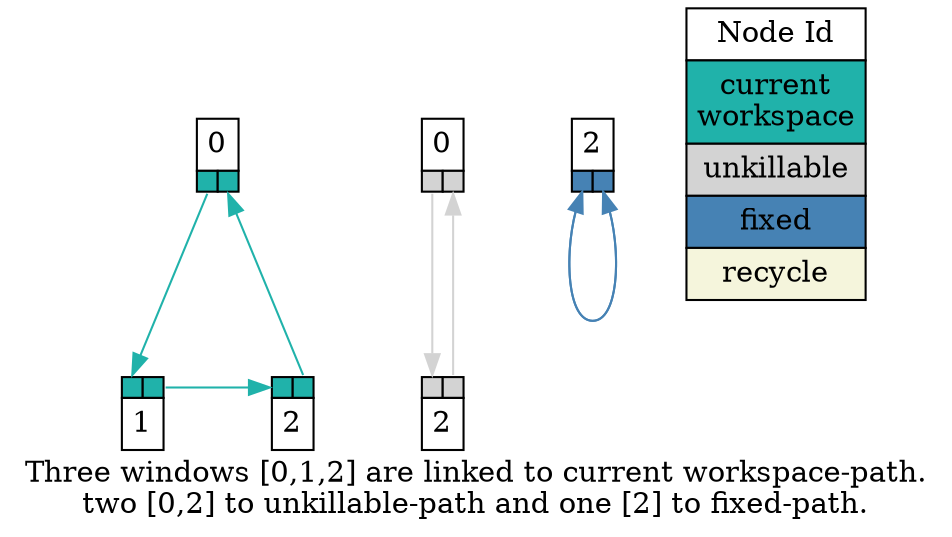 digraph ports {
    { rank=same;n0;n3;n5;note}
    { rank=same;n1;n2;n4;}
    splines=polyline;
    n0 [shape=none,margin=0,label=<
    <table border="0" cellborder="1" cellspacing="0" cellpadding="4">
        <tr>
            <td colspan="2">0</td>
        </tr>
        <tr>
            <td port="1" bgcolor="lightseagreen"></td>
            <td port="2" bgcolor="lightseagreen"></td>
        </tr>
    </table>>];
    n1 [shape=none,margin=0,label=<
    <table border="0" cellborder="1" cellspacing="0" cellpadding="4">
        <tr>
            <td port="1" bgcolor="lightseagreen"></td>
            <td port="2" bgcolor="lightseagreen"></td>
        </tr>
        <tr>
            <td colspan="2">1</td>
        </tr>
    </table>>];
    n2 [shape=none,margin=0,label=<
    <table border="0" cellborder="1" cellspacing="0" cellpadding="4">
        <tr>
            <td port="1" bgcolor="lightseagreen"></td>
            <td port="2" bgcolor="lightseagreen"></td>
        </tr>
        <tr>
            <td colspan="2">2</td>
        </tr>
    </table>>];
    n3 [shape=none,margin=0,label=<
    <table border="0" cellborder="1" cellspacing="0" cellpadding="4">
        <tr>
            <td colspan="2">0</td>
        </tr>
        <tr>
            <td port="1" bgcolor="lightgrey"></td>
            <td port="2" bgcolor="lightgrey"></td>
        </tr>
    </table>>];
    n4 [shape=none,margin=0,label=<
    <table border="0" cellborder="1" cellspacing="0" cellpadding="4">
        <tr>
            <td port="1" bgcolor="lightgrey"></td>
            <td port="2" bgcolor="lightgrey"></td>
        </tr>
        <tr>
            <td colspan="2">2</td>
        </tr>
    </table>>];
    n5 [shape=none,margin=0,label=<
    <table border="0" cellborder="1" cellspacing="0" cellpadding="4">
        <tr>
            <td colspan="2">2</td>
        </tr>
        <tr>
            <td port="1" bgcolor="steelblue"></td>
            <td port="2" bgcolor="steelblue"></td>
        </tr>
    </table>>];
    note [shape=none,margin=0,label=<
    <table border="0" cellborder="1" cellspacing="0" cellpadding="4">
        <tr>
            <td colspan="2" bgcolor="white">Node Id</td>
        </tr>
        <tr>
            <td colspan="2" bgcolor="lightseagreen">current<br/>workspace</td>
        </tr>
        <tr>
            <td colspan="2" bgcolor="lightgrey">unkillable</td>
        </tr>
        <tr>
            <td colspan="2" bgcolor="steelblue">fixed</td>
        </tr>
        <tr>
            <td colspan="2" bgcolor="beige">recycle</td>
        </tr>
    </table>>];

    n0:1 -> n1:1 [arrowhead=normal,color=lightseagreen;weight=10;];
    n1:2 -> n2:1 [arrowhead=normal,color=lightseagreen;weight=10];
    n2:2 -> n0:2 [arrowhead=normal,color=lightseagreen;weight=10];
    n3:1 -> n4:1 [arrowhead=normal,color=lightgrey;weight=10];
    n4:2 -> n3:2 [arrowhead=normal,color=lightgrey;weight=10];
    n5:1:s -> n5:2:s [arrowhead=normal,color=steelblue;weight=10];
    n5:2:s -> n5:1:s [arrowhead=normal,color=steelblue;weight=10];
label = "Three windows [0,1,2] are linked to current workspace-path.
two [0,2] to unkillable-path and one [2] to fixed-path.";
}
